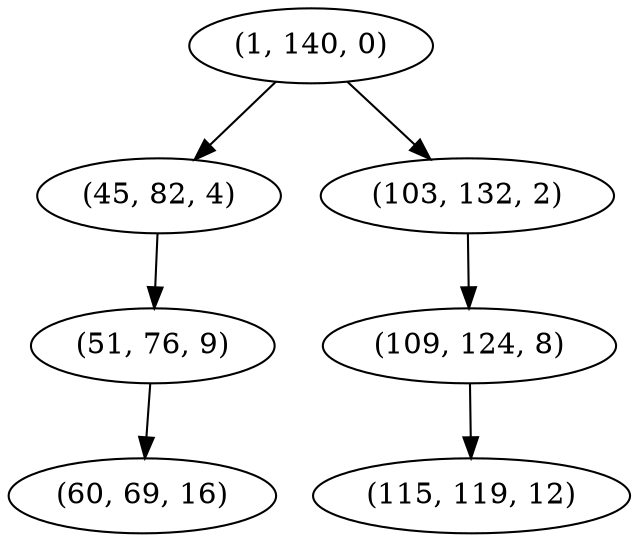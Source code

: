 digraph tree {
    "(1, 140, 0)";
    "(45, 82, 4)";
    "(51, 76, 9)";
    "(60, 69, 16)";
    "(103, 132, 2)";
    "(109, 124, 8)";
    "(115, 119, 12)";
    "(1, 140, 0)" -> "(45, 82, 4)";
    "(1, 140, 0)" -> "(103, 132, 2)";
    "(45, 82, 4)" -> "(51, 76, 9)";
    "(51, 76, 9)" -> "(60, 69, 16)";
    "(103, 132, 2)" -> "(109, 124, 8)";
    "(109, 124, 8)" -> "(115, 119, 12)";
}

